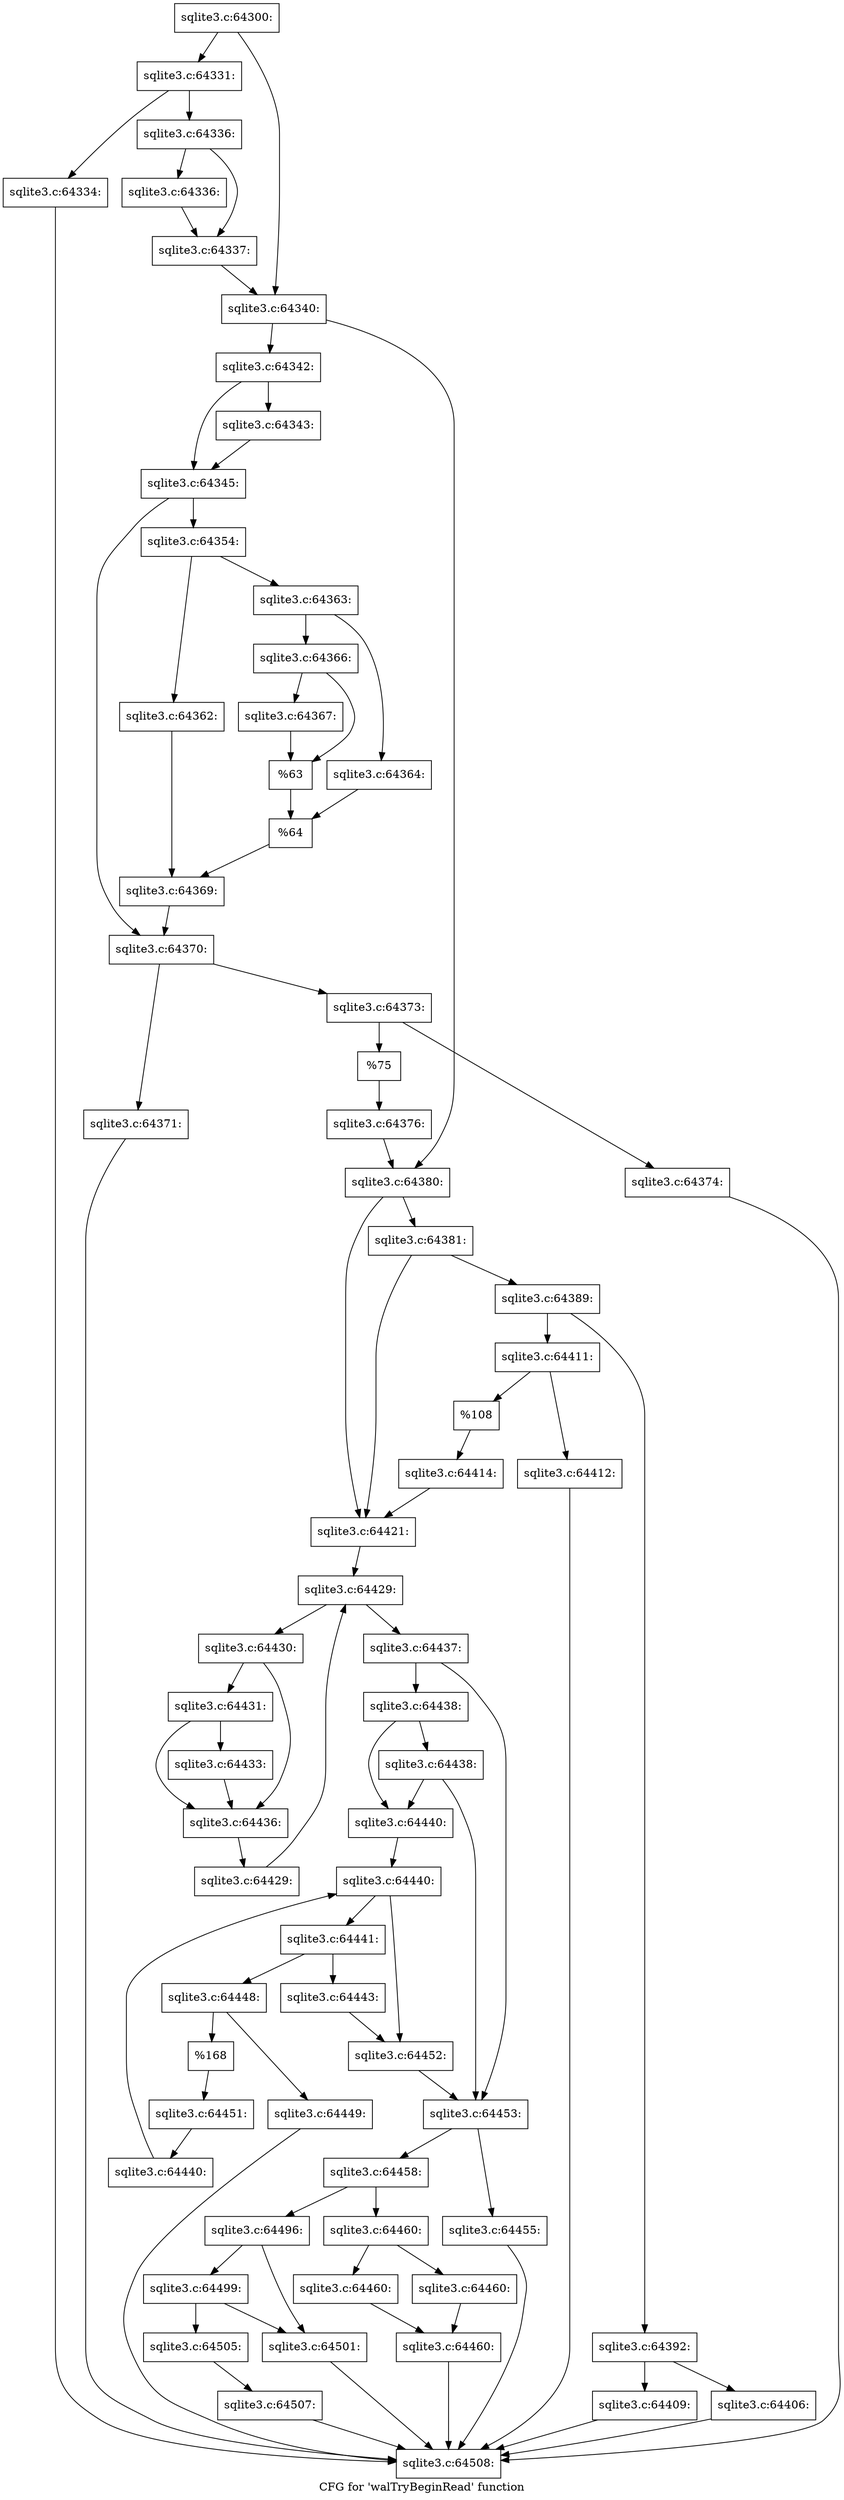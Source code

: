digraph "CFG for 'walTryBeginRead' function" {
	label="CFG for 'walTryBeginRead' function";

	Node0x55c0f73cddf0 [shape=record,label="{sqlite3.c:64300:}"];
	Node0x55c0f73cddf0 -> Node0x55c0f73d2250;
	Node0x55c0f73cddf0 -> Node0x55c0f73d22a0;
	Node0x55c0f73d2250 [shape=record,label="{sqlite3.c:64331:}"];
	Node0x55c0f73d2250 -> Node0x55c0f73d29f0;
	Node0x55c0f73d2250 -> Node0x55c0f73d2a40;
	Node0x55c0f73d29f0 [shape=record,label="{sqlite3.c:64334:}"];
	Node0x55c0f73d29f0 -> Node0x55c0f73cdf70;
	Node0x55c0f73d2a40 [shape=record,label="{sqlite3.c:64336:}"];
	Node0x55c0f73d2a40 -> Node0x55c0f73d2fd0;
	Node0x55c0f73d2a40 -> Node0x55c0f73d3020;
	Node0x55c0f73d2fd0 [shape=record,label="{sqlite3.c:64336:}"];
	Node0x55c0f73d2fd0 -> Node0x55c0f73d3020;
	Node0x55c0f73d3020 [shape=record,label="{sqlite3.c:64337:}"];
	Node0x55c0f73d3020 -> Node0x55c0f73d22a0;
	Node0x55c0f73d22a0 [shape=record,label="{sqlite3.c:64340:}"];
	Node0x55c0f73d22a0 -> Node0x55c0f73d3ef0;
	Node0x55c0f73d22a0 -> Node0x55c0f73d3ea0;
	Node0x55c0f73d3ea0 [shape=record,label="{sqlite3.c:64342:}"];
	Node0x55c0f73d3ea0 -> Node0x55c0f73d4260;
	Node0x55c0f73d3ea0 -> Node0x55c0f73d42b0;
	Node0x55c0f73d4260 [shape=record,label="{sqlite3.c:64343:}"];
	Node0x55c0f73d4260 -> Node0x55c0f73d42b0;
	Node0x55c0f73d42b0 [shape=record,label="{sqlite3.c:64345:}"];
	Node0x55c0f73d42b0 -> Node0x55c0f591a120;
	Node0x55c0f73d42b0 -> Node0x55c0f73d4f30;
	Node0x55c0f591a120 [shape=record,label="{sqlite3.c:64354:}"];
	Node0x55c0f591a120 -> Node0x55c0f73d5520;
	Node0x55c0f591a120 -> Node0x55c0f73d55c0;
	Node0x55c0f73d5520 [shape=record,label="{sqlite3.c:64362:}"];
	Node0x55c0f73d5520 -> Node0x55c0f73d5570;
	Node0x55c0f73d55c0 [shape=record,label="{sqlite3.c:64363:}"];
	Node0x55c0f73d55c0 -> Node0x55c0f73d5c30;
	Node0x55c0f73d55c0 -> Node0x55c0f73d5cd0;
	Node0x55c0f73d5c30 [shape=record,label="{sqlite3.c:64364:}"];
	Node0x55c0f73d5c30 -> Node0x55c0f73d5c80;
	Node0x55c0f73d5cd0 [shape=record,label="{sqlite3.c:64366:}"];
	Node0x55c0f73d5cd0 -> Node0x55c0f58fe450;
	Node0x55c0f73d5cd0 -> Node0x55c0f73d6300;
	Node0x55c0f58fe450 [shape=record,label="{sqlite3.c:64367:}"];
	Node0x55c0f58fe450 -> Node0x55c0f73d6300;
	Node0x55c0f73d6300 [shape=record,label="{%63}"];
	Node0x55c0f73d6300 -> Node0x55c0f73d5c80;
	Node0x55c0f73d5c80 [shape=record,label="{%64}"];
	Node0x55c0f73d5c80 -> Node0x55c0f73d5570;
	Node0x55c0f73d5570 [shape=record,label="{sqlite3.c:64369:}"];
	Node0x55c0f73d5570 -> Node0x55c0f73d4f30;
	Node0x55c0f73d4f30 [shape=record,label="{sqlite3.c:64370:}"];
	Node0x55c0f73d4f30 -> Node0x55c0f73d7040;
	Node0x55c0f73d4f30 -> Node0x55c0f73d70e0;
	Node0x55c0f73d7040 [shape=record,label="{sqlite3.c:64371:}"];
	Node0x55c0f73d7040 -> Node0x55c0f73cdf70;
	Node0x55c0f73d70e0 [shape=record,label="{sqlite3.c:64373:}"];
	Node0x55c0f73d70e0 -> Node0x55c0f73d7560;
	Node0x55c0f73d70e0 -> Node0x55c0f73d75b0;
	Node0x55c0f73d7560 [shape=record,label="{sqlite3.c:64374:}"];
	Node0x55c0f73d7560 -> Node0x55c0f73cdf70;
	Node0x55c0f73d75b0 [shape=record,label="{%75}"];
	Node0x55c0f73d75b0 -> Node0x55c0f73d7090;
	Node0x55c0f73d7090 [shape=record,label="{sqlite3.c:64376:}"];
	Node0x55c0f73d7090 -> Node0x55c0f73d3ef0;
	Node0x55c0f73d3ef0 [shape=record,label="{sqlite3.c:64380:}"];
	Node0x55c0f73d3ef0 -> Node0x55c0f73d85b0;
	Node0x55c0f73d3ef0 -> Node0x55c0f73d8600;
	Node0x55c0f73d8600 [shape=record,label="{sqlite3.c:64381:}"];
	Node0x55c0f73d8600 -> Node0x55c0f591b990;
	Node0x55c0f73d8600 -> Node0x55c0f73d85b0;
	Node0x55c0f591b990 [shape=record,label="{sqlite3.c:64389:}"];
	Node0x55c0f591b990 -> Node0x55c0f58fe2b0;
	Node0x55c0f591b990 -> Node0x55c0f73d9900;
	Node0x55c0f58fe2b0 [shape=record,label="{sqlite3.c:64392:}"];
	Node0x55c0f58fe2b0 -> Node0x55c0f73d9ba0;
	Node0x55c0f58fe2b0 -> Node0x55c0f73d9bf0;
	Node0x55c0f73d9ba0 [shape=record,label="{sqlite3.c:64406:}"];
	Node0x55c0f73d9ba0 -> Node0x55c0f73cdf70;
	Node0x55c0f73d9bf0 [shape=record,label="{sqlite3.c:64409:}"];
	Node0x55c0f73d9bf0 -> Node0x55c0f73cdf70;
	Node0x55c0f73d9900 [shape=record,label="{sqlite3.c:64411:}"];
	Node0x55c0f73d9900 -> Node0x55c0f73da8b0;
	Node0x55c0f73d9900 -> Node0x55c0f73da900;
	Node0x55c0f73da8b0 [shape=record,label="{sqlite3.c:64412:}"];
	Node0x55c0f73da8b0 -> Node0x55c0f73cdf70;
	Node0x55c0f73da900 [shape=record,label="{%108}"];
	Node0x55c0f73da900 -> Node0x55c0f73d96d0;
	Node0x55c0f73d96d0 [shape=record,label="{sqlite3.c:64414:}"];
	Node0x55c0f73d96d0 -> Node0x55c0f73d85b0;
	Node0x55c0f73d85b0 [shape=record,label="{sqlite3.c:64421:}"];
	Node0x55c0f73d85b0 -> Node0x55c0f73db6b0;
	Node0x55c0f73db6b0 [shape=record,label="{sqlite3.c:64429:}"];
	Node0x55c0f73db6b0 -> Node0x55c0f73db8d0;
	Node0x55c0f73db6b0 -> Node0x55c0f73db500;
	Node0x55c0f73db8d0 [shape=record,label="{sqlite3.c:64430:}"];
	Node0x55c0f73db8d0 -> Node0x55c0f73dc610;
	Node0x55c0f73db8d0 -> Node0x55c0f73dc5c0;
	Node0x55c0f73dc610 [shape=record,label="{sqlite3.c:64431:}"];
	Node0x55c0f73dc610 -> Node0x55c0f73dc570;
	Node0x55c0f73dc610 -> Node0x55c0f73dc5c0;
	Node0x55c0f73dc570 [shape=record,label="{sqlite3.c:64433:}"];
	Node0x55c0f73dc570 -> Node0x55c0f73dc5c0;
	Node0x55c0f73dc5c0 [shape=record,label="{sqlite3.c:64436:}"];
	Node0x55c0f73dc5c0 -> Node0x55c0f73db840;
	Node0x55c0f73db840 [shape=record,label="{sqlite3.c:64429:}"];
	Node0x55c0f73db840 -> Node0x55c0f73db6b0;
	Node0x55c0f73db500 [shape=record,label="{sqlite3.c:64437:}"];
	Node0x55c0f73db500 -> Node0x55c0f73dd690;
	Node0x55c0f73db500 -> Node0x55c0f73dd640;
	Node0x55c0f73dd690 [shape=record,label="{sqlite3.c:64438:}"];
	Node0x55c0f73dd690 -> Node0x55c0f73dd5f0;
	Node0x55c0f73dd690 -> Node0x55c0f73ddc40;
	Node0x55c0f73ddc40 [shape=record,label="{sqlite3.c:64438:}"];
	Node0x55c0f73ddc40 -> Node0x55c0f73dd5f0;
	Node0x55c0f73ddc40 -> Node0x55c0f73dd640;
	Node0x55c0f73dd5f0 [shape=record,label="{sqlite3.c:64440:}"];
	Node0x55c0f73dd5f0 -> Node0x55c0f73de400;
	Node0x55c0f73de400 [shape=record,label="{sqlite3.c:64440:}"];
	Node0x55c0f73de400 -> Node0x55c0f73de5b0;
	Node0x55c0f73de400 -> Node0x55c0f73de250;
	Node0x55c0f73de5b0 [shape=record,label="{sqlite3.c:64441:}"];
	Node0x55c0f73de5b0 -> Node0x55c0f73ded50;
	Node0x55c0f73de5b0 -> Node0x55c0f73dedf0;
	Node0x55c0f73ded50 [shape=record,label="{sqlite3.c:64443:}"];
	Node0x55c0f73ded50 -> Node0x55c0f73de250;
	Node0x55c0f73dedf0 [shape=record,label="{sqlite3.c:64448:}"];
	Node0x55c0f73dedf0 -> Node0x55c0f73dfed0;
	Node0x55c0f73dedf0 -> Node0x55c0f73dff20;
	Node0x55c0f73dfed0 [shape=record,label="{sqlite3.c:64449:}"];
	Node0x55c0f73dfed0 -> Node0x55c0f73cdf70;
	Node0x55c0f73dff20 [shape=record,label="{%168}"];
	Node0x55c0f73dff20 -> Node0x55c0f73deda0;
	Node0x55c0f73deda0 [shape=record,label="{sqlite3.c:64451:}"];
	Node0x55c0f73deda0 -> Node0x55c0f73de520;
	Node0x55c0f73de520 [shape=record,label="{sqlite3.c:64440:}"];
	Node0x55c0f73de520 -> Node0x55c0f73de400;
	Node0x55c0f73de250 [shape=record,label="{sqlite3.c:64452:}"];
	Node0x55c0f73de250 -> Node0x55c0f73dd640;
	Node0x55c0f73dd640 [shape=record,label="{sqlite3.c:64453:}"];
	Node0x55c0f73dd640 -> Node0x55c0f73e0a20;
	Node0x55c0f73dd640 -> Node0x55c0f73e0a70;
	Node0x55c0f73e0a20 [shape=record,label="{sqlite3.c:64455:}"];
	Node0x55c0f73e0a20 -> Node0x55c0f73cdf70;
	Node0x55c0f73e0a70 [shape=record,label="{sqlite3.c:64458:}"];
	Node0x55c0f73e0a70 -> Node0x55c0f73e16c0;
	Node0x55c0f73e0a70 -> Node0x55c0f73e1710;
	Node0x55c0f73e16c0 [shape=record,label="{sqlite3.c:64460:}"];
	Node0x55c0f73e16c0 -> Node0x55c0f73e1a10;
	Node0x55c0f73e16c0 -> Node0x55c0f73e1a60;
	Node0x55c0f73e1a10 [shape=record,label="{sqlite3.c:64460:}"];
	Node0x55c0f73e1a10 -> Node0x55c0f73e1ab0;
	Node0x55c0f73e1a60 [shape=record,label="{sqlite3.c:64460:}"];
	Node0x55c0f73e1a60 -> Node0x55c0f73e1ab0;
	Node0x55c0f73e1ab0 [shape=record,label="{sqlite3.c:64460:}"];
	Node0x55c0f73e1ab0 -> Node0x55c0f73cdf70;
	Node0x55c0f73e1710 [shape=record,label="{sqlite3.c:64496:}"];
	Node0x55c0f73e1710 -> Node0x55c0f73e2960;
	Node0x55c0f73e1710 -> Node0x55c0f73e2a50;
	Node0x55c0f73e2a50 [shape=record,label="{sqlite3.c:64499:}"];
	Node0x55c0f73e2a50 -> Node0x55c0f73e2960;
	Node0x55c0f73e2a50 -> Node0x55c0f73e2a00;
	Node0x55c0f73e2960 [shape=record,label="{sqlite3.c:64501:}"];
	Node0x55c0f73e2960 -> Node0x55c0f73cdf70;
	Node0x55c0f73e2a00 [shape=record,label="{sqlite3.c:64505:}"];
	Node0x55c0f73e2a00 -> Node0x55c0f73e29b0;
	Node0x55c0f73e29b0 [shape=record,label="{sqlite3.c:64507:}"];
	Node0x55c0f73e29b0 -> Node0x55c0f73cdf70;
	Node0x55c0f73cdf70 [shape=record,label="{sqlite3.c:64508:}"];
}
